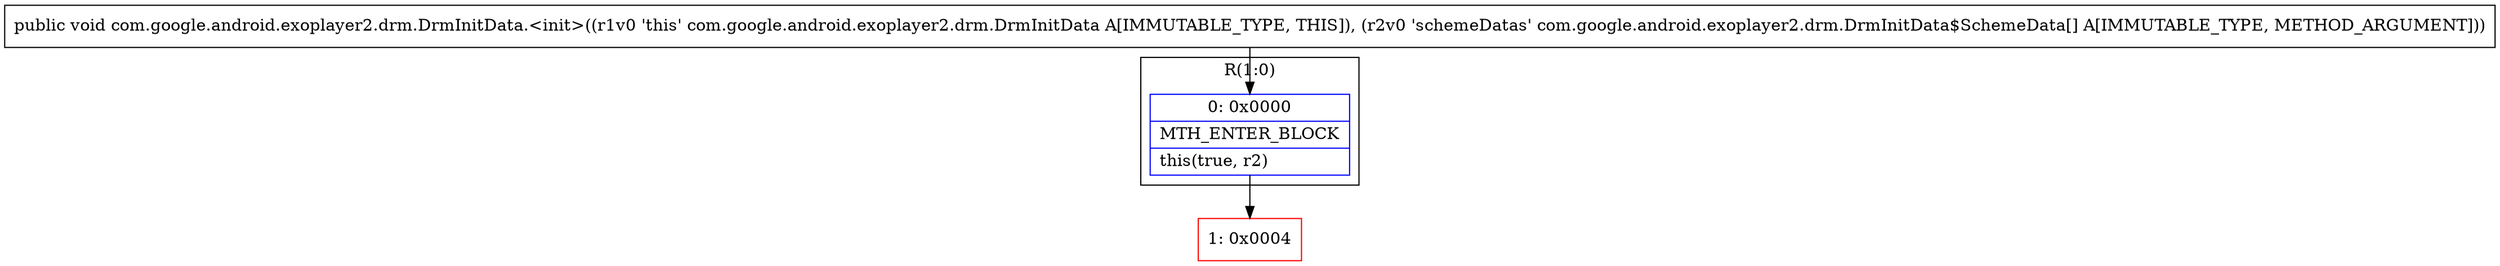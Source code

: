 digraph "CFG forcom.google.android.exoplayer2.drm.DrmInitData.\<init\>([Lcom\/google\/android\/exoplayer2\/drm\/DrmInitData$SchemeData;)V" {
subgraph cluster_Region_823027521 {
label = "R(1:0)";
node [shape=record,color=blue];
Node_0 [shape=record,label="{0\:\ 0x0000|MTH_ENTER_BLOCK\l|this(true, r2)\l}"];
}
Node_1 [shape=record,color=red,label="{1\:\ 0x0004}"];
MethodNode[shape=record,label="{public void com.google.android.exoplayer2.drm.DrmInitData.\<init\>((r1v0 'this' com.google.android.exoplayer2.drm.DrmInitData A[IMMUTABLE_TYPE, THIS]), (r2v0 'schemeDatas' com.google.android.exoplayer2.drm.DrmInitData$SchemeData[] A[IMMUTABLE_TYPE, METHOD_ARGUMENT])) }"];
MethodNode -> Node_0;
Node_0 -> Node_1;
}

